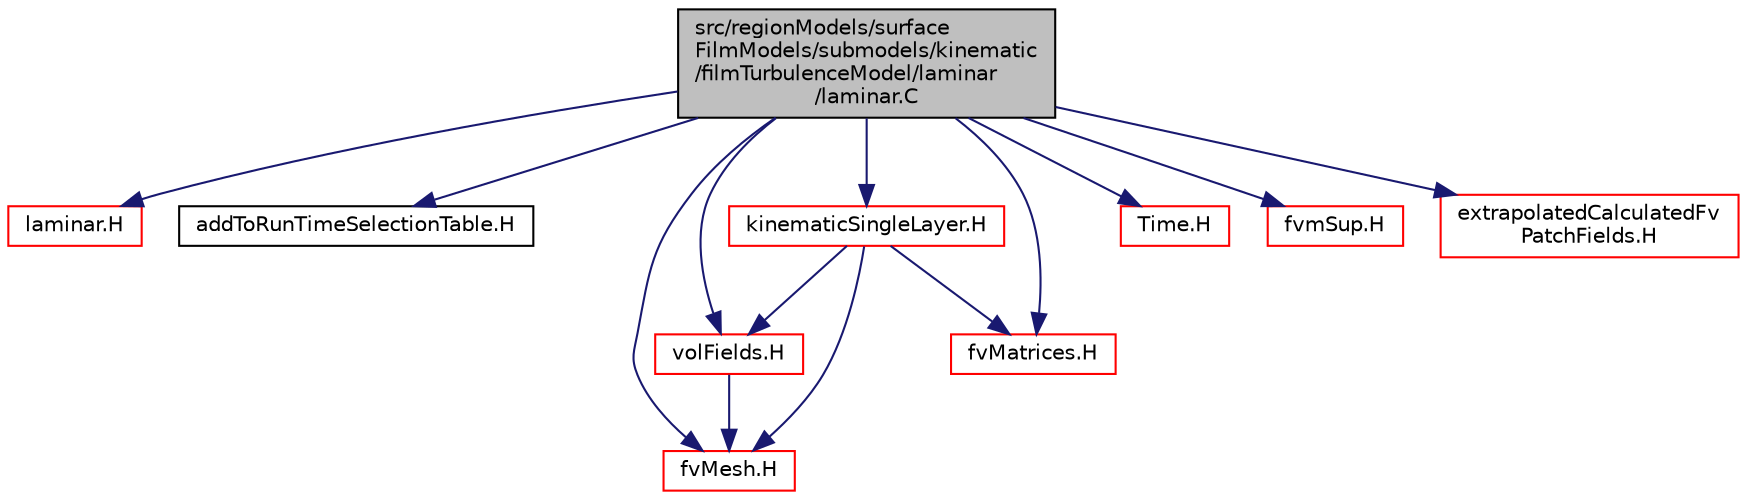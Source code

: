 digraph "src/regionModels/surfaceFilmModels/submodels/kinematic/filmTurbulenceModel/laminar/laminar.C"
{
  bgcolor="transparent";
  edge [fontname="Helvetica",fontsize="10",labelfontname="Helvetica",labelfontsize="10"];
  node [fontname="Helvetica",fontsize="10",shape=record];
  Node0 [label="src/regionModels/surface\lFilmModels/submodels/kinematic\l/filmTurbulenceModel/laminar\l/laminar.C",height=0.2,width=0.4,color="black", fillcolor="grey75", style="filled", fontcolor="black"];
  Node0 -> Node1 [color="midnightblue",fontsize="10",style="solid",fontname="Helvetica"];
  Node1 [label="laminar.H",height=0.2,width=0.4,color="red",URL="$a41501.html"];
  Node0 -> Node351 [color="midnightblue",fontsize="10",style="solid",fontname="Helvetica"];
  Node351 [label="addToRunTimeSelectionTable.H",height=0.2,width=0.4,color="black",URL="$a09989.html",tooltip="Macros for easy insertion into run-time selection tables. "];
  Node0 -> Node208 [color="midnightblue",fontsize="10",style="solid",fontname="Helvetica"];
  Node208 [label="fvMesh.H",height=0.2,width=0.4,color="red",URL="$a03719.html"];
  Node0 -> Node352 [color="midnightblue",fontsize="10",style="solid",fontname="Helvetica"];
  Node352 [label="fvMatrices.H",height=0.2,width=0.4,color="red",URL="$a03458.html",tooltip="A special matrix type and solver, designed for finite volume solutions of scalar equations. "];
  Node0 -> Node363 [color="midnightblue",fontsize="10",style="solid",fontname="Helvetica"];
  Node363 [label="Time.H",height=0.2,width=0.4,color="red",URL="$a10025.html"];
  Node0 -> Node105 [color="midnightblue",fontsize="10",style="solid",fontname="Helvetica"];
  Node105 [label="volFields.H",height=0.2,width=0.4,color="red",URL="$a02912.html"];
  Node105 -> Node208 [color="midnightblue",fontsize="10",style="solid",fontname="Helvetica"];
  Node0 -> Node383 [color="midnightblue",fontsize="10",style="solid",fontname="Helvetica"];
  Node383 [label="fvmSup.H",height=0.2,width=0.4,color="red",URL="$a03254.html",tooltip="Calculate the matrix for implicit and explicit sources. "];
  Node0 -> Node386 [color="midnightblue",fontsize="10",style="solid",fontname="Helvetica"];
  Node386 [label="kinematicSingleLayer.H",height=0.2,width=0.4,color="red",URL="$a14213.html"];
  Node386 -> Node208 [color="midnightblue",fontsize="10",style="solid",fontname="Helvetica"];
  Node386 -> Node105 [color="midnightblue",fontsize="10",style="solid",fontname="Helvetica"];
  Node386 -> Node352 [color="midnightblue",fontsize="10",style="solid",fontname="Helvetica"];
  Node0 -> Node395 [color="midnightblue",fontsize="10",style="solid",fontname="Helvetica"];
  Node395 [label="extrapolatedCalculatedFv\lPatchFields.H",height=0.2,width=0.4,color="red",URL="$a01589.html"];
}
